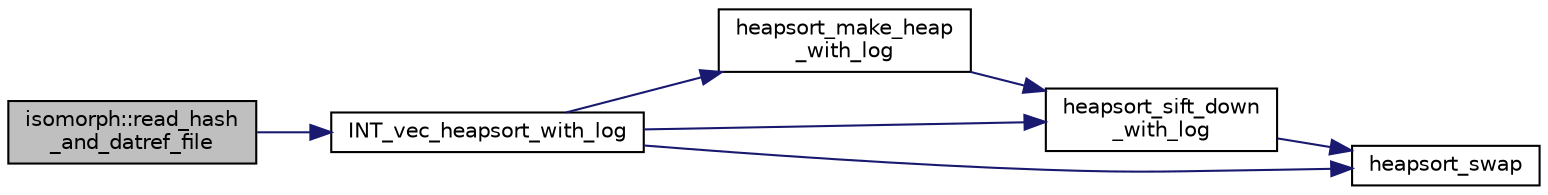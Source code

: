 digraph "isomorph::read_hash_and_datref_file"
{
  edge [fontname="Helvetica",fontsize="10",labelfontname="Helvetica",labelfontsize="10"];
  node [fontname="Helvetica",fontsize="10",shape=record];
  rankdir="LR";
  Node12106 [label="isomorph::read_hash\l_and_datref_file",height=0.2,width=0.4,color="black", fillcolor="grey75", style="filled", fontcolor="black"];
  Node12106 -> Node12107 [color="midnightblue",fontsize="10",style="solid",fontname="Helvetica"];
  Node12107 [label="INT_vec_heapsort_with_log",height=0.2,width=0.4,color="black", fillcolor="white", style="filled",URL="$d5/de2/foundations_2data__structures_2data__structures_8h.html#a9d838c341cd204ed79499960a8ed393d"];
  Node12107 -> Node12108 [color="midnightblue",fontsize="10",style="solid",fontname="Helvetica"];
  Node12108 [label="heapsort_make_heap\l_with_log",height=0.2,width=0.4,color="black", fillcolor="white", style="filled",URL="$d4/dd7/sorting_8_c.html#a100d0747647500480fe5dc76ff98cee5"];
  Node12108 -> Node12109 [color="midnightblue",fontsize="10",style="solid",fontname="Helvetica"];
  Node12109 [label="heapsort_sift_down\l_with_log",height=0.2,width=0.4,color="black", fillcolor="white", style="filled",URL="$d4/dd7/sorting_8_c.html#ac7af225fae479a93d6957f79734ba2a6"];
  Node12109 -> Node12110 [color="midnightblue",fontsize="10",style="solid",fontname="Helvetica"];
  Node12110 [label="heapsort_swap",height=0.2,width=0.4,color="black", fillcolor="white", style="filled",URL="$d4/dd7/sorting_8_c.html#a8f048362e6065297b19b6975bcbbfcc6"];
  Node12107 -> Node12110 [color="midnightblue",fontsize="10",style="solid",fontname="Helvetica"];
  Node12107 -> Node12109 [color="midnightblue",fontsize="10",style="solid",fontname="Helvetica"];
}

